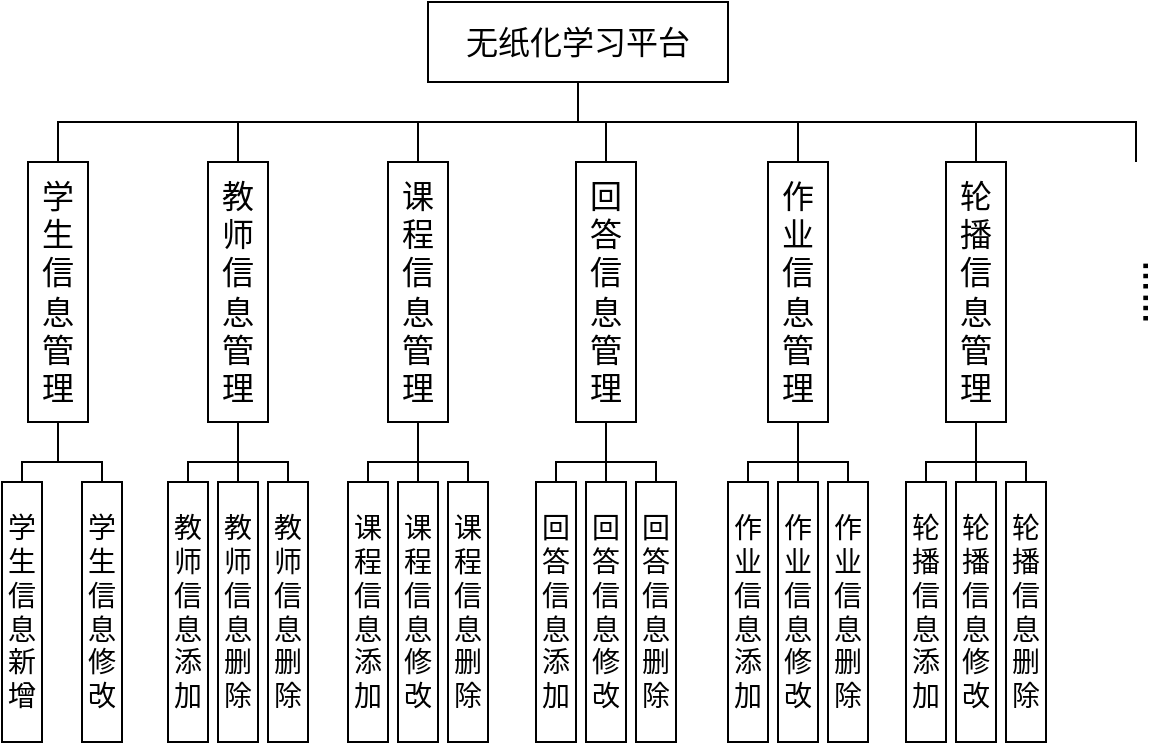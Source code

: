 <mxfile version="18.0.2" type="github">
  <diagram id="XVO9AAxLQijC5iL2iSVY" name="第 1 页">
    <mxGraphModel dx="1185" dy="635" grid="1" gridSize="10" guides="1" tooltips="1" connect="1" arrows="1" fold="1" page="1" pageScale="1" pageWidth="827" pageHeight="1169" math="0" shadow="0">
      <root>
        <mxCell id="0" />
        <mxCell id="1" parent="0" />
        <mxCell id="rA-lsOS7G83opefxdlpn-10" style="edgeStyle=orthogonalEdgeStyle;rounded=0;orthogonalLoop=1;jettySize=auto;html=1;entryX=0.5;entryY=0;entryDx=0;entryDy=0;fontSize=16;endArrow=none;endFill=0;" edge="1" parent="1" source="rA-lsOS7G83opefxdlpn-1" target="rA-lsOS7G83opefxdlpn-2">
          <mxGeometry relative="1" as="geometry">
            <Array as="points">
              <mxPoint x="415" y="200" />
              <mxPoint x="155" y="200" />
            </Array>
          </mxGeometry>
        </mxCell>
        <mxCell id="rA-lsOS7G83opefxdlpn-14" style="edgeStyle=orthogonalEdgeStyle;rounded=0;orthogonalLoop=1;jettySize=auto;html=1;entryX=0.5;entryY=0;entryDx=0;entryDy=0;fontSize=16;endArrow=none;endFill=0;" edge="1" parent="1" source="rA-lsOS7G83opefxdlpn-1" target="rA-lsOS7G83opefxdlpn-5">
          <mxGeometry relative="1" as="geometry" />
        </mxCell>
        <mxCell id="rA-lsOS7G83opefxdlpn-15" style="edgeStyle=orthogonalEdgeStyle;rounded=0;orthogonalLoop=1;jettySize=auto;html=1;fontSize=16;endArrow=none;endFill=0;" edge="1" parent="1" source="rA-lsOS7G83opefxdlpn-1" target="rA-lsOS7G83opefxdlpn-6">
          <mxGeometry relative="1" as="geometry">
            <Array as="points">
              <mxPoint x="415" y="200" />
              <mxPoint x="525" y="200" />
            </Array>
          </mxGeometry>
        </mxCell>
        <mxCell id="rA-lsOS7G83opefxdlpn-54" style="edgeStyle=orthogonalEdgeStyle;rounded=0;orthogonalLoop=1;jettySize=auto;html=1;fontSize=14;endArrow=none;endFill=0;" edge="1" parent="1" source="rA-lsOS7G83opefxdlpn-1" target="rA-lsOS7G83opefxdlpn-7">
          <mxGeometry relative="1" as="geometry">
            <Array as="points">
              <mxPoint x="415" y="200" />
              <mxPoint x="614" y="200" />
            </Array>
          </mxGeometry>
        </mxCell>
        <mxCell id="rA-lsOS7G83opefxdlpn-55" style="edgeStyle=orthogonalEdgeStyle;rounded=0;orthogonalLoop=1;jettySize=auto;html=1;fontSize=14;endArrow=none;endFill=0;" edge="1" parent="1" source="rA-lsOS7G83opefxdlpn-1" target="rA-lsOS7G83opefxdlpn-9">
          <mxGeometry relative="1" as="geometry">
            <Array as="points">
              <mxPoint x="415" y="200" />
              <mxPoint x="694" y="200" />
            </Array>
          </mxGeometry>
        </mxCell>
        <mxCell id="rA-lsOS7G83opefxdlpn-57" style="edgeStyle=orthogonalEdgeStyle;rounded=0;orthogonalLoop=1;jettySize=auto;html=1;fontSize=14;endArrow=none;endFill=0;" edge="1" parent="1" source="rA-lsOS7G83opefxdlpn-1" target="rA-lsOS7G83opefxdlpn-4">
          <mxGeometry relative="1" as="geometry" />
        </mxCell>
        <mxCell id="rA-lsOS7G83opefxdlpn-58" style="edgeStyle=orthogonalEdgeStyle;rounded=0;orthogonalLoop=1;jettySize=auto;html=1;fontSize=14;endArrow=none;endFill=0;" edge="1" parent="1" source="rA-lsOS7G83opefxdlpn-1" target="rA-lsOS7G83opefxdlpn-3">
          <mxGeometry relative="1" as="geometry">
            <Array as="points">
              <mxPoint x="415" y="200" />
              <mxPoint x="245" y="200" />
            </Array>
          </mxGeometry>
        </mxCell>
        <mxCell id="rA-lsOS7G83opefxdlpn-1" value="无纸化学习平台" style="rounded=0;whiteSpace=wrap;html=1;fontSize=16;" vertex="1" parent="1">
          <mxGeometry x="340" y="140" width="150" height="40" as="geometry" />
        </mxCell>
        <mxCell id="rA-lsOS7G83opefxdlpn-20" style="edgeStyle=orthogonalEdgeStyle;rounded=0;orthogonalLoop=1;jettySize=auto;html=1;fontSize=14;endArrow=none;endFill=0;" edge="1" parent="1" source="rA-lsOS7G83opefxdlpn-2" target="rA-lsOS7G83opefxdlpn-18">
          <mxGeometry relative="1" as="geometry" />
        </mxCell>
        <mxCell id="rA-lsOS7G83opefxdlpn-21" style="edgeStyle=orthogonalEdgeStyle;rounded=0;orthogonalLoop=1;jettySize=auto;html=1;entryX=0.5;entryY=0;entryDx=0;entryDy=0;fontSize=14;endArrow=none;endFill=0;" edge="1" parent="1" source="rA-lsOS7G83opefxdlpn-2" target="rA-lsOS7G83opefxdlpn-19">
          <mxGeometry relative="1" as="geometry" />
        </mxCell>
        <mxCell id="rA-lsOS7G83opefxdlpn-2" value="学生信息管理" style="rounded=0;whiteSpace=wrap;html=1;glass=0;sketch=0;horizontal=1;fontSize=16;" vertex="1" parent="1">
          <mxGeometry x="140" y="220" width="30" height="130" as="geometry" />
        </mxCell>
        <mxCell id="rA-lsOS7G83opefxdlpn-25" style="edgeStyle=orthogonalEdgeStyle;rounded=0;orthogonalLoop=1;jettySize=auto;html=1;fontSize=14;endArrow=none;endFill=0;" edge="1" parent="1" source="rA-lsOS7G83opefxdlpn-3" target="rA-lsOS7G83opefxdlpn-22">
          <mxGeometry relative="1" as="geometry" />
        </mxCell>
        <mxCell id="rA-lsOS7G83opefxdlpn-26" style="edgeStyle=orthogonalEdgeStyle;rounded=0;orthogonalLoop=1;jettySize=auto;html=1;entryX=0.5;entryY=0;entryDx=0;entryDy=0;fontSize=14;endArrow=none;endFill=0;" edge="1" parent="1" source="rA-lsOS7G83opefxdlpn-3" target="rA-lsOS7G83opefxdlpn-23">
          <mxGeometry relative="1" as="geometry" />
        </mxCell>
        <mxCell id="rA-lsOS7G83opefxdlpn-27" style="edgeStyle=orthogonalEdgeStyle;rounded=0;orthogonalLoop=1;jettySize=auto;html=1;entryX=0.5;entryY=0;entryDx=0;entryDy=0;fontSize=14;endArrow=none;endFill=0;" edge="1" parent="1" source="rA-lsOS7G83opefxdlpn-3" target="rA-lsOS7G83opefxdlpn-24">
          <mxGeometry relative="1" as="geometry" />
        </mxCell>
        <mxCell id="rA-lsOS7G83opefxdlpn-3" value="教师信息管理" style="rounded=0;whiteSpace=wrap;html=1;glass=0;sketch=0;horizontal=1;fontSize=16;" vertex="1" parent="1">
          <mxGeometry x="230" y="220" width="30" height="130" as="geometry" />
        </mxCell>
        <mxCell id="rA-lsOS7G83opefxdlpn-31" style="edgeStyle=orthogonalEdgeStyle;rounded=0;orthogonalLoop=1;jettySize=auto;html=1;entryX=0.5;entryY=0;entryDx=0;entryDy=0;fontSize=14;endArrow=none;endFill=0;" edge="1" parent="1" source="rA-lsOS7G83opefxdlpn-4" target="rA-lsOS7G83opefxdlpn-28">
          <mxGeometry relative="1" as="geometry" />
        </mxCell>
        <mxCell id="rA-lsOS7G83opefxdlpn-32" style="edgeStyle=orthogonalEdgeStyle;rounded=0;orthogonalLoop=1;jettySize=auto;html=1;fontSize=14;endArrow=none;endFill=0;" edge="1" parent="1" source="rA-lsOS7G83opefxdlpn-4" target="rA-lsOS7G83opefxdlpn-29">
          <mxGeometry relative="1" as="geometry" />
        </mxCell>
        <mxCell id="rA-lsOS7G83opefxdlpn-33" style="edgeStyle=orthogonalEdgeStyle;rounded=0;orthogonalLoop=1;jettySize=auto;html=1;fontSize=14;endArrow=none;endFill=0;" edge="1" parent="1" source="rA-lsOS7G83opefxdlpn-4" target="rA-lsOS7G83opefxdlpn-30">
          <mxGeometry relative="1" as="geometry" />
        </mxCell>
        <mxCell id="rA-lsOS7G83opefxdlpn-4" value="课程信息管理" style="rounded=0;whiteSpace=wrap;html=1;glass=0;sketch=0;horizontal=1;fontSize=16;" vertex="1" parent="1">
          <mxGeometry x="320" y="220" width="30" height="130" as="geometry" />
        </mxCell>
        <mxCell id="rA-lsOS7G83opefxdlpn-39" style="edgeStyle=orthogonalEdgeStyle;rounded=0;orthogonalLoop=1;jettySize=auto;html=1;fontSize=14;endArrow=none;endFill=0;" edge="1" parent="1" source="rA-lsOS7G83opefxdlpn-5" target="rA-lsOS7G83opefxdlpn-34">
          <mxGeometry relative="1" as="geometry" />
        </mxCell>
        <mxCell id="rA-lsOS7G83opefxdlpn-40" style="edgeStyle=orthogonalEdgeStyle;rounded=0;orthogonalLoop=1;jettySize=auto;html=1;fontSize=14;endArrow=none;endFill=0;" edge="1" parent="1" source="rA-lsOS7G83opefxdlpn-5" target="rA-lsOS7G83opefxdlpn-36">
          <mxGeometry relative="1" as="geometry" />
        </mxCell>
        <mxCell id="rA-lsOS7G83opefxdlpn-41" style="edgeStyle=orthogonalEdgeStyle;rounded=0;orthogonalLoop=1;jettySize=auto;html=1;entryX=0.5;entryY=0;entryDx=0;entryDy=0;fontSize=14;endArrow=none;endFill=0;" edge="1" parent="1" source="rA-lsOS7G83opefxdlpn-5" target="rA-lsOS7G83opefxdlpn-37">
          <mxGeometry relative="1" as="geometry" />
        </mxCell>
        <mxCell id="rA-lsOS7G83opefxdlpn-5" value="回答信息管理" style="rounded=0;whiteSpace=wrap;html=1;glass=0;sketch=0;horizontal=1;fontSize=16;" vertex="1" parent="1">
          <mxGeometry x="414" y="220" width="30" height="130" as="geometry" />
        </mxCell>
        <mxCell id="rA-lsOS7G83opefxdlpn-45" style="edgeStyle=orthogonalEdgeStyle;rounded=0;orthogonalLoop=1;jettySize=auto;html=1;fontSize=14;endArrow=none;endFill=0;" edge="1" parent="1" source="rA-lsOS7G83opefxdlpn-6" target="rA-lsOS7G83opefxdlpn-43">
          <mxGeometry relative="1" as="geometry" />
        </mxCell>
        <mxCell id="rA-lsOS7G83opefxdlpn-46" style="edgeStyle=orthogonalEdgeStyle;rounded=0;orthogonalLoop=1;jettySize=auto;html=1;entryX=0.5;entryY=0;entryDx=0;entryDy=0;fontSize=14;endArrow=none;endFill=0;" edge="1" parent="1" source="rA-lsOS7G83opefxdlpn-6" target="rA-lsOS7G83opefxdlpn-42">
          <mxGeometry relative="1" as="geometry" />
        </mxCell>
        <mxCell id="rA-lsOS7G83opefxdlpn-47" style="edgeStyle=orthogonalEdgeStyle;rounded=0;orthogonalLoop=1;jettySize=auto;html=1;entryX=0.5;entryY=0;entryDx=0;entryDy=0;fontSize=14;endArrow=none;endFill=0;" edge="1" parent="1" source="rA-lsOS7G83opefxdlpn-6" target="rA-lsOS7G83opefxdlpn-44">
          <mxGeometry relative="1" as="geometry" />
        </mxCell>
        <mxCell id="rA-lsOS7G83opefxdlpn-6" value="作业信息管理" style="rounded=0;whiteSpace=wrap;html=1;glass=0;sketch=0;horizontal=1;fontSize=16;" vertex="1" parent="1">
          <mxGeometry x="510" y="220" width="30" height="130" as="geometry" />
        </mxCell>
        <mxCell id="rA-lsOS7G83opefxdlpn-51" style="edgeStyle=orthogonalEdgeStyle;rounded=0;orthogonalLoop=1;jettySize=auto;html=1;entryX=0.5;entryY=0;entryDx=0;entryDy=0;fontSize=14;endArrow=none;endFill=0;" edge="1" parent="1" source="rA-lsOS7G83opefxdlpn-7" target="rA-lsOS7G83opefxdlpn-48">
          <mxGeometry relative="1" as="geometry" />
        </mxCell>
        <mxCell id="rA-lsOS7G83opefxdlpn-52" style="edgeStyle=orthogonalEdgeStyle;rounded=0;orthogonalLoop=1;jettySize=auto;html=1;fontSize=14;endArrow=none;endFill=0;" edge="1" parent="1" source="rA-lsOS7G83opefxdlpn-7" target="rA-lsOS7G83opefxdlpn-49">
          <mxGeometry relative="1" as="geometry" />
        </mxCell>
        <mxCell id="rA-lsOS7G83opefxdlpn-53" style="edgeStyle=orthogonalEdgeStyle;rounded=0;orthogonalLoop=1;jettySize=auto;html=1;fontSize=14;endArrow=none;endFill=0;" edge="1" parent="1" source="rA-lsOS7G83opefxdlpn-7" target="rA-lsOS7G83opefxdlpn-50">
          <mxGeometry relative="1" as="geometry" />
        </mxCell>
        <mxCell id="rA-lsOS7G83opefxdlpn-7" value="轮播信息管理" style="rounded=0;whiteSpace=wrap;html=1;glass=0;sketch=0;horizontal=1;fontSize=16;" vertex="1" parent="1">
          <mxGeometry x="599" y="220" width="30" height="130" as="geometry" />
        </mxCell>
        <mxCell id="rA-lsOS7G83opefxdlpn-9" value="……" style="text;html=1;strokeColor=none;fillColor=none;align=center;verticalAlign=middle;whiteSpace=wrap;rounded=0;glass=0;sketch=0;fontSize=16;fontStyle=1;horizontal=0;" vertex="1" parent="1">
          <mxGeometry x="679" y="220" width="30" height="130" as="geometry" />
        </mxCell>
        <mxCell id="rA-lsOS7G83opefxdlpn-18" value="学生信息新增" style="rounded=0;whiteSpace=wrap;html=1;glass=0;sketch=0;fontSize=14;" vertex="1" parent="1">
          <mxGeometry x="127" y="380" width="20" height="130" as="geometry" />
        </mxCell>
        <mxCell id="rA-lsOS7G83opefxdlpn-19" value="学生信息修改" style="rounded=0;whiteSpace=wrap;html=1;glass=0;sketch=0;fontSize=14;" vertex="1" parent="1">
          <mxGeometry x="167" y="380" width="20" height="130" as="geometry" />
        </mxCell>
        <mxCell id="rA-lsOS7G83opefxdlpn-22" value="教师信息添加" style="rounded=0;whiteSpace=wrap;html=1;glass=0;sketch=0;fontSize=14;" vertex="1" parent="1">
          <mxGeometry x="210" y="380" width="20" height="130" as="geometry" />
        </mxCell>
        <mxCell id="rA-lsOS7G83opefxdlpn-23" value="教师信息删除" style="rounded=0;whiteSpace=wrap;html=1;glass=0;sketch=0;fontSize=14;" vertex="1" parent="1">
          <mxGeometry x="235" y="380" width="20" height="130" as="geometry" />
        </mxCell>
        <mxCell id="rA-lsOS7G83opefxdlpn-24" value="教师信息删除" style="rounded=0;whiteSpace=wrap;html=1;glass=0;sketch=0;fontSize=14;" vertex="1" parent="1">
          <mxGeometry x="260" y="380" width="20" height="130" as="geometry" />
        </mxCell>
        <mxCell id="rA-lsOS7G83opefxdlpn-28" value="课程信息添加" style="rounded=0;whiteSpace=wrap;html=1;glass=0;sketch=0;fontSize=14;" vertex="1" parent="1">
          <mxGeometry x="300" y="380" width="20" height="130" as="geometry" />
        </mxCell>
        <mxCell id="rA-lsOS7G83opefxdlpn-29" value="课程信息修改" style="rounded=0;whiteSpace=wrap;html=1;glass=0;sketch=0;fontSize=14;" vertex="1" parent="1">
          <mxGeometry x="325" y="380" width="20" height="130" as="geometry" />
        </mxCell>
        <mxCell id="rA-lsOS7G83opefxdlpn-30" value="课程信息删除" style="rounded=0;whiteSpace=wrap;html=1;glass=0;sketch=0;fontSize=14;" vertex="1" parent="1">
          <mxGeometry x="350" y="380" width="20" height="130" as="geometry" />
        </mxCell>
        <mxCell id="rA-lsOS7G83opefxdlpn-34" value="回答信息添加" style="rounded=0;whiteSpace=wrap;html=1;glass=0;sketch=0;fontSize=14;" vertex="1" parent="1">
          <mxGeometry x="394" y="380" width="20" height="130" as="geometry" />
        </mxCell>
        <mxCell id="rA-lsOS7G83opefxdlpn-36" value="回答信息修改" style="rounded=0;whiteSpace=wrap;html=1;glass=0;sketch=0;fontSize=14;" vertex="1" parent="1">
          <mxGeometry x="419" y="380" width="20" height="130" as="geometry" />
        </mxCell>
        <mxCell id="rA-lsOS7G83opefxdlpn-37" value="回答信息删除" style="rounded=0;whiteSpace=wrap;html=1;glass=0;sketch=0;fontSize=14;" vertex="1" parent="1">
          <mxGeometry x="444" y="380" width="20" height="130" as="geometry" />
        </mxCell>
        <mxCell id="rA-lsOS7G83opefxdlpn-42" value="作业信息添加" style="rounded=0;whiteSpace=wrap;html=1;glass=0;sketch=0;fontSize=14;" vertex="1" parent="1">
          <mxGeometry x="490" y="380" width="20" height="130" as="geometry" />
        </mxCell>
        <mxCell id="rA-lsOS7G83opefxdlpn-43" value="作业信息修改" style="rounded=0;whiteSpace=wrap;html=1;glass=0;sketch=0;fontSize=14;" vertex="1" parent="1">
          <mxGeometry x="515" y="380" width="20" height="130" as="geometry" />
        </mxCell>
        <mxCell id="rA-lsOS7G83opefxdlpn-44" value="作业信息删除" style="rounded=0;whiteSpace=wrap;html=1;glass=0;sketch=0;fontSize=14;" vertex="1" parent="1">
          <mxGeometry x="540" y="380" width="20" height="130" as="geometry" />
        </mxCell>
        <mxCell id="rA-lsOS7G83opefxdlpn-48" value="轮播信息添加" style="rounded=0;whiteSpace=wrap;html=1;glass=0;sketch=0;fontSize=14;" vertex="1" parent="1">
          <mxGeometry x="579" y="380" width="20" height="130" as="geometry" />
        </mxCell>
        <mxCell id="rA-lsOS7G83opefxdlpn-49" value="轮播信息修改" style="rounded=0;whiteSpace=wrap;html=1;glass=0;sketch=0;fontSize=14;" vertex="1" parent="1">
          <mxGeometry x="604" y="380" width="20" height="130" as="geometry" />
        </mxCell>
        <mxCell id="rA-lsOS7G83opefxdlpn-50" value="轮播信息删除" style="rounded=0;whiteSpace=wrap;html=1;glass=0;sketch=0;fontSize=14;" vertex="1" parent="1">
          <mxGeometry x="629" y="380" width="20" height="130" as="geometry" />
        </mxCell>
      </root>
    </mxGraphModel>
  </diagram>
</mxfile>
